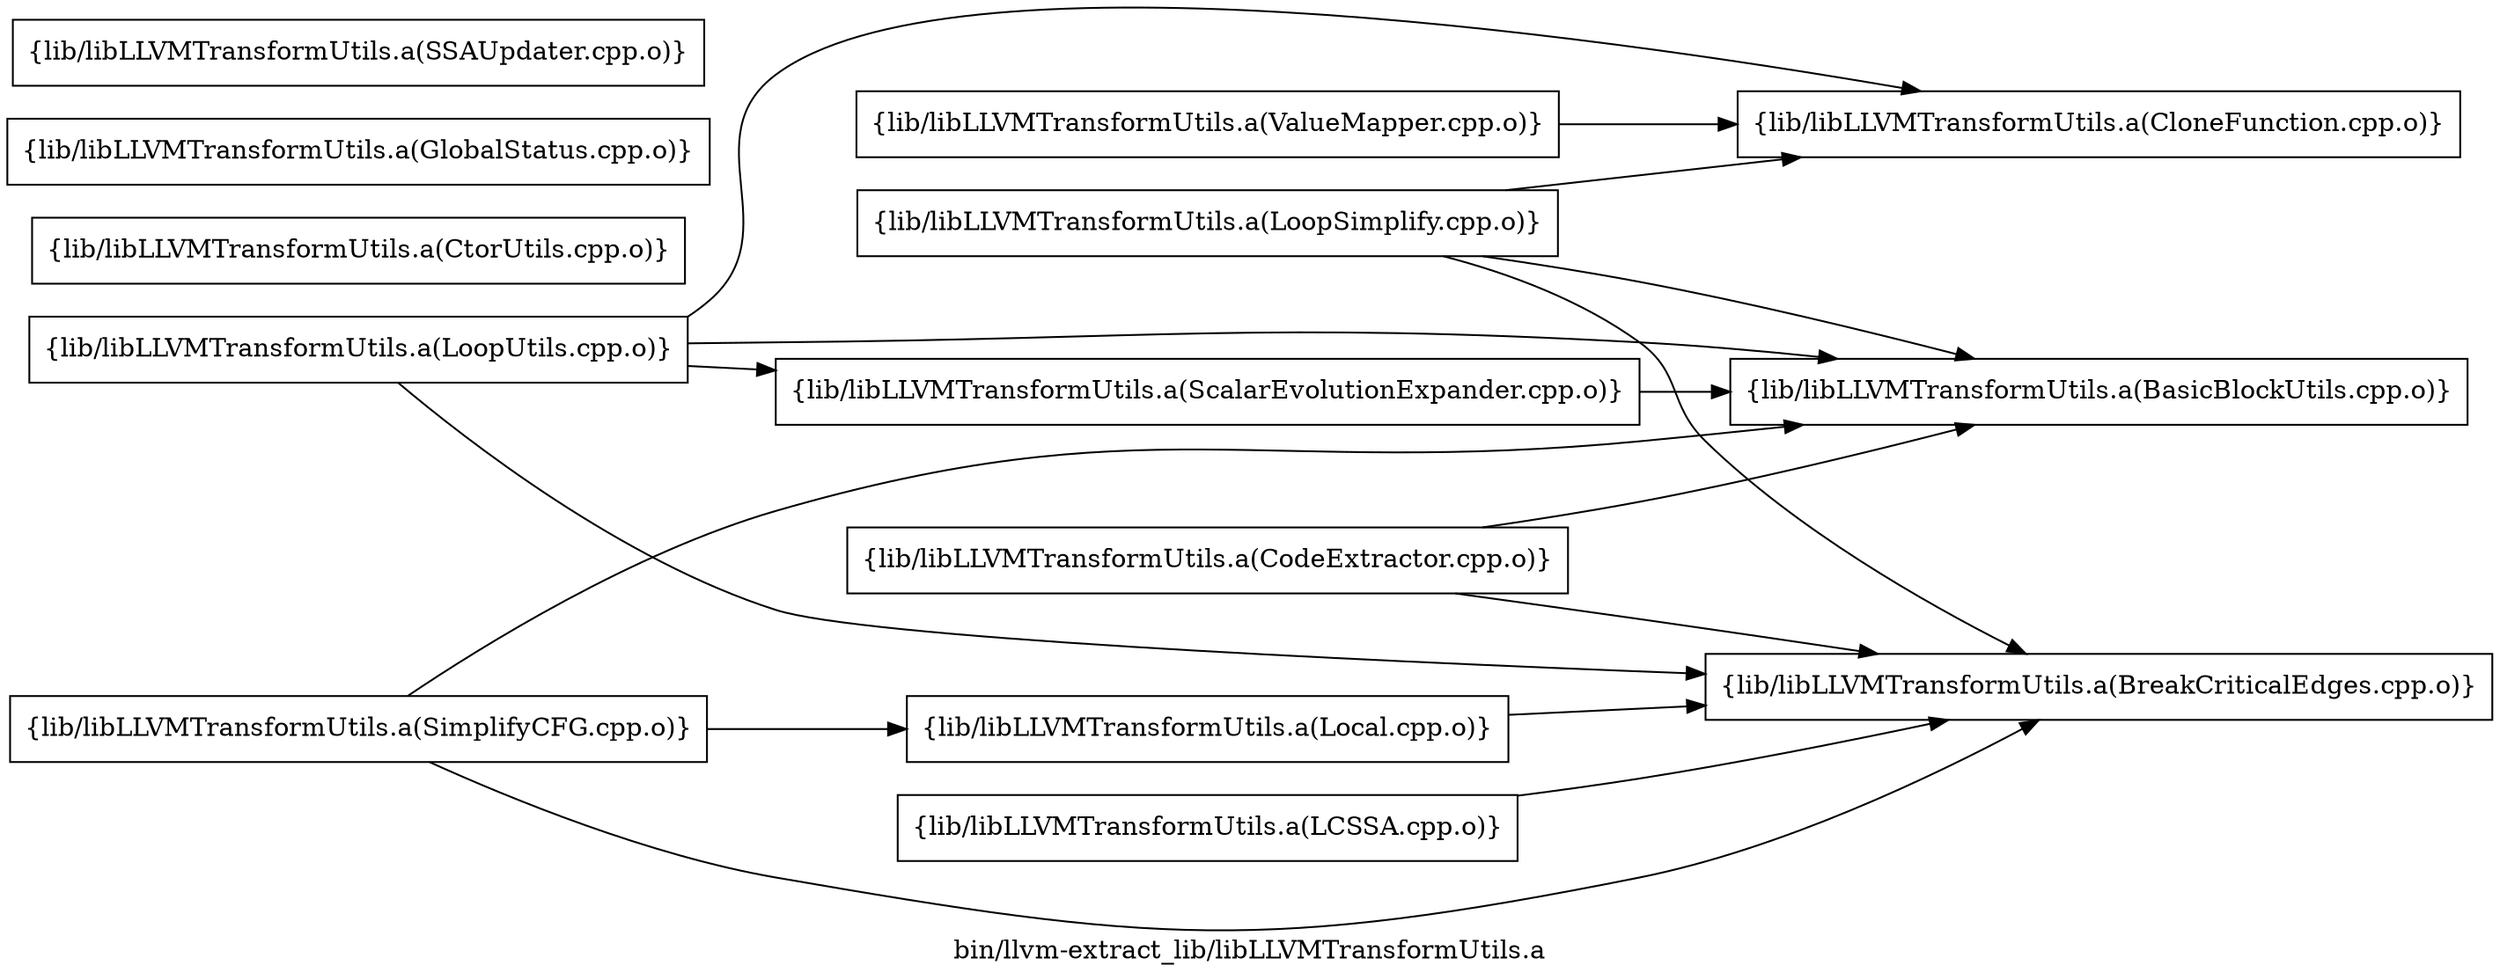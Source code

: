 digraph "bin/llvm-extract_lib/libLLVMTransformUtils.a" {
	label="bin/llvm-extract_lib/libLLVMTransformUtils.a";
	rankdir=LR;

	Node0x5644dc15a278 [shape=record,shape=box,group=0,label="{lib/libLLVMTransformUtils.a(BasicBlockUtils.cpp.o)}"];
	Node0x5644dc15d9c8 [shape=record,shape=box,group=0,label="{lib/libLLVMTransformUtils.a(CodeExtractor.cpp.o)}"];
	Node0x5644dc15d9c8 -> Node0x5644dc15a278;
	Node0x5644dc15d9c8 -> Node0x5644dc156948;
	Node0x5644dc15d1f8 [shape=record,shape=box,group=0,label="{lib/libLLVMTransformUtils.a(CtorUtils.cpp.o)}"];
	Node0x5644dc15ddd8 [shape=record,shape=box,group=0,label="{lib/libLLVMTransformUtils.a(GlobalStatus.cpp.o)}"];
	Node0x5644dc156948 [shape=record,shape=box,group=0,label="{lib/libLLVMTransformUtils.a(BreakCriticalEdges.cpp.o)}"];
	Node0x5644dc158018 [shape=record,shape=box,group=0,label="{lib/libLLVMTransformUtils.a(CloneFunction.cpp.o)}"];
	Node0x5644dc159f58 [shape=record,shape=box,group=0,label="{lib/libLLVMTransformUtils.a(Local.cpp.o)}"];
	Node0x5644dc159f58 -> Node0x5644dc156948;
	Node0x5644dc15ba88 [shape=record,shape=box,group=0,label="{lib/libLLVMTransformUtils.a(LoopSimplify.cpp.o)}"];
	Node0x5644dc15ba88 -> Node0x5644dc15a278;
	Node0x5644dc15ba88 -> Node0x5644dc156948;
	Node0x5644dc15ba88 -> Node0x5644dc158018;
	Node0x5644dc15ad18 [shape=record,shape=box,group=0,label="{lib/libLLVMTransformUtils.a(LCSSA.cpp.o)}"];
	Node0x5644dc15ad18 -> Node0x5644dc156948;
	Node0x5644dc15c988 [shape=record,shape=box,group=0,label="{lib/libLLVMTransformUtils.a(LoopUtils.cpp.o)}"];
	Node0x5644dc15c988 -> Node0x5644dc15a278;
	Node0x5644dc15c988 -> Node0x5644dc156948;
	Node0x5644dc15c988 -> Node0x5644dc158018;
	Node0x5644dc15c988 -> Node0x5644dc15d018;
	Node0x5644dc15d018 [shape=record,shape=box,group=0,label="{lib/libLLVMTransformUtils.a(ScalarEvolutionExpander.cpp.o)}"];
	Node0x5644dc15d018 -> Node0x5644dc15a278;
	Node0x5644dc15c2f8 [shape=record,shape=box,group=0,label="{lib/libLLVMTransformUtils.a(SSAUpdater.cpp.o)}"];
	Node0x5644dc15e058 [shape=record,shape=box,group=0,label="{lib/libLLVMTransformUtils.a(SimplifyCFG.cpp.o)}"];
	Node0x5644dc15e058 -> Node0x5644dc15a278;
	Node0x5644dc15e058 -> Node0x5644dc156948;
	Node0x5644dc15e058 -> Node0x5644dc159f58;
	Node0x5644dc15d338 [shape=record,shape=box,group=0,label="{lib/libLLVMTransformUtils.a(ValueMapper.cpp.o)}"];
	Node0x5644dc15d338 -> Node0x5644dc158018;
}

